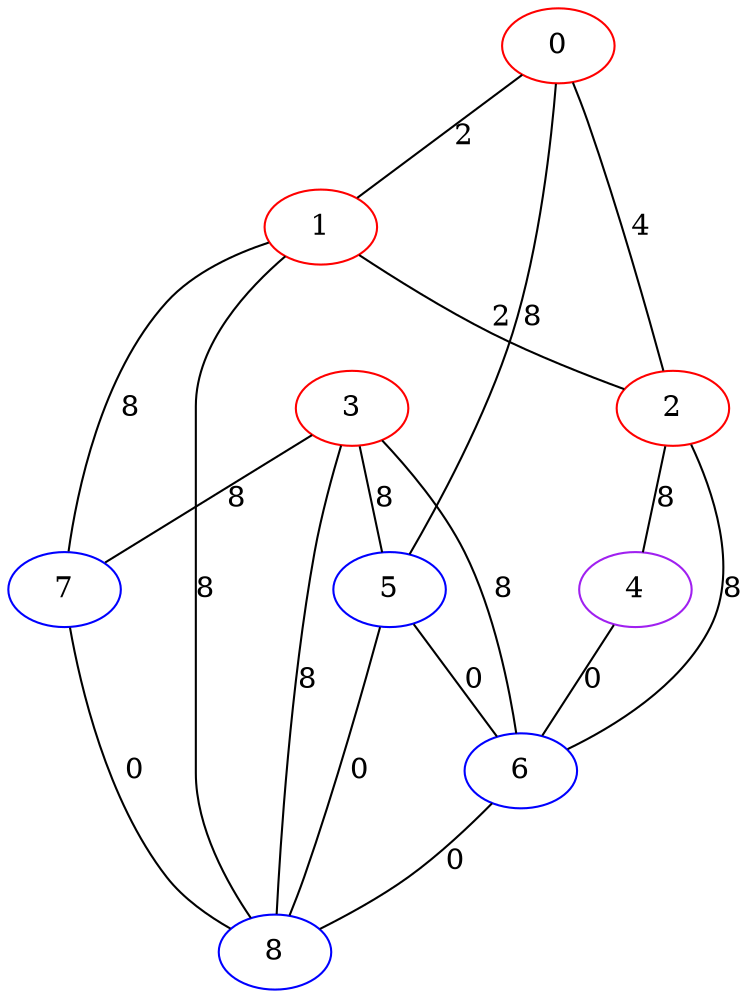 graph "" {
0 [color=red, weight=1];
1 [color=red, weight=1];
2 [color=red, weight=1];
3 [color=red, weight=1];
4 [color=purple, weight=4];
5 [color=blue, weight=3];
6 [color=blue, weight=3];
7 [color=blue, weight=3];
8 [color=blue, weight=3];
0 -- 1  [key=0, label=2];
0 -- 2  [key=0, label=4];
0 -- 5  [key=0, label=8];
1 -- 8  [key=0, label=8];
1 -- 2  [key=0, label=2];
1 -- 7  [key=0, label=8];
2 -- 4  [key=0, label=8];
2 -- 6  [key=0, label=8];
3 -- 8  [key=0, label=8];
3 -- 5  [key=0, label=8];
3 -- 6  [key=0, label=8];
3 -- 7  [key=0, label=8];
4 -- 6  [key=0, label=0];
5 -- 8  [key=0, label=0];
5 -- 6  [key=0, label=0];
6 -- 8  [key=0, label=0];
7 -- 8  [key=0, label=0];
}
